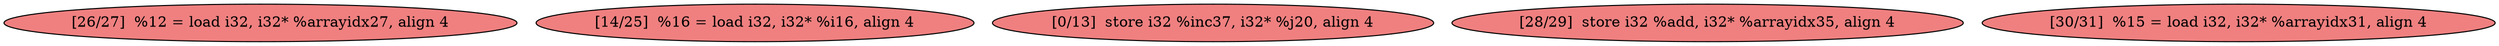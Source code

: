 
digraph G {


node268 [fillcolor=lightcoral,label="[26/27]  %12 = load i32, i32* %arrayidx27, align 4",shape=ellipse,style=filled ]
node269 [fillcolor=lightcoral,label="[14/25]  %16 = load i32, i32* %i16, align 4",shape=ellipse,style=filled ]
node267 [fillcolor=lightcoral,label="[0/13]  store i32 %inc37, i32* %j20, align 4",shape=ellipse,style=filled ]
node265 [fillcolor=lightcoral,label="[28/29]  store i32 %add, i32* %arrayidx35, align 4",shape=ellipse,style=filled ]
node266 [fillcolor=lightcoral,label="[30/31]  %15 = load i32, i32* %arrayidx31, align 4",shape=ellipse,style=filled ]



}
